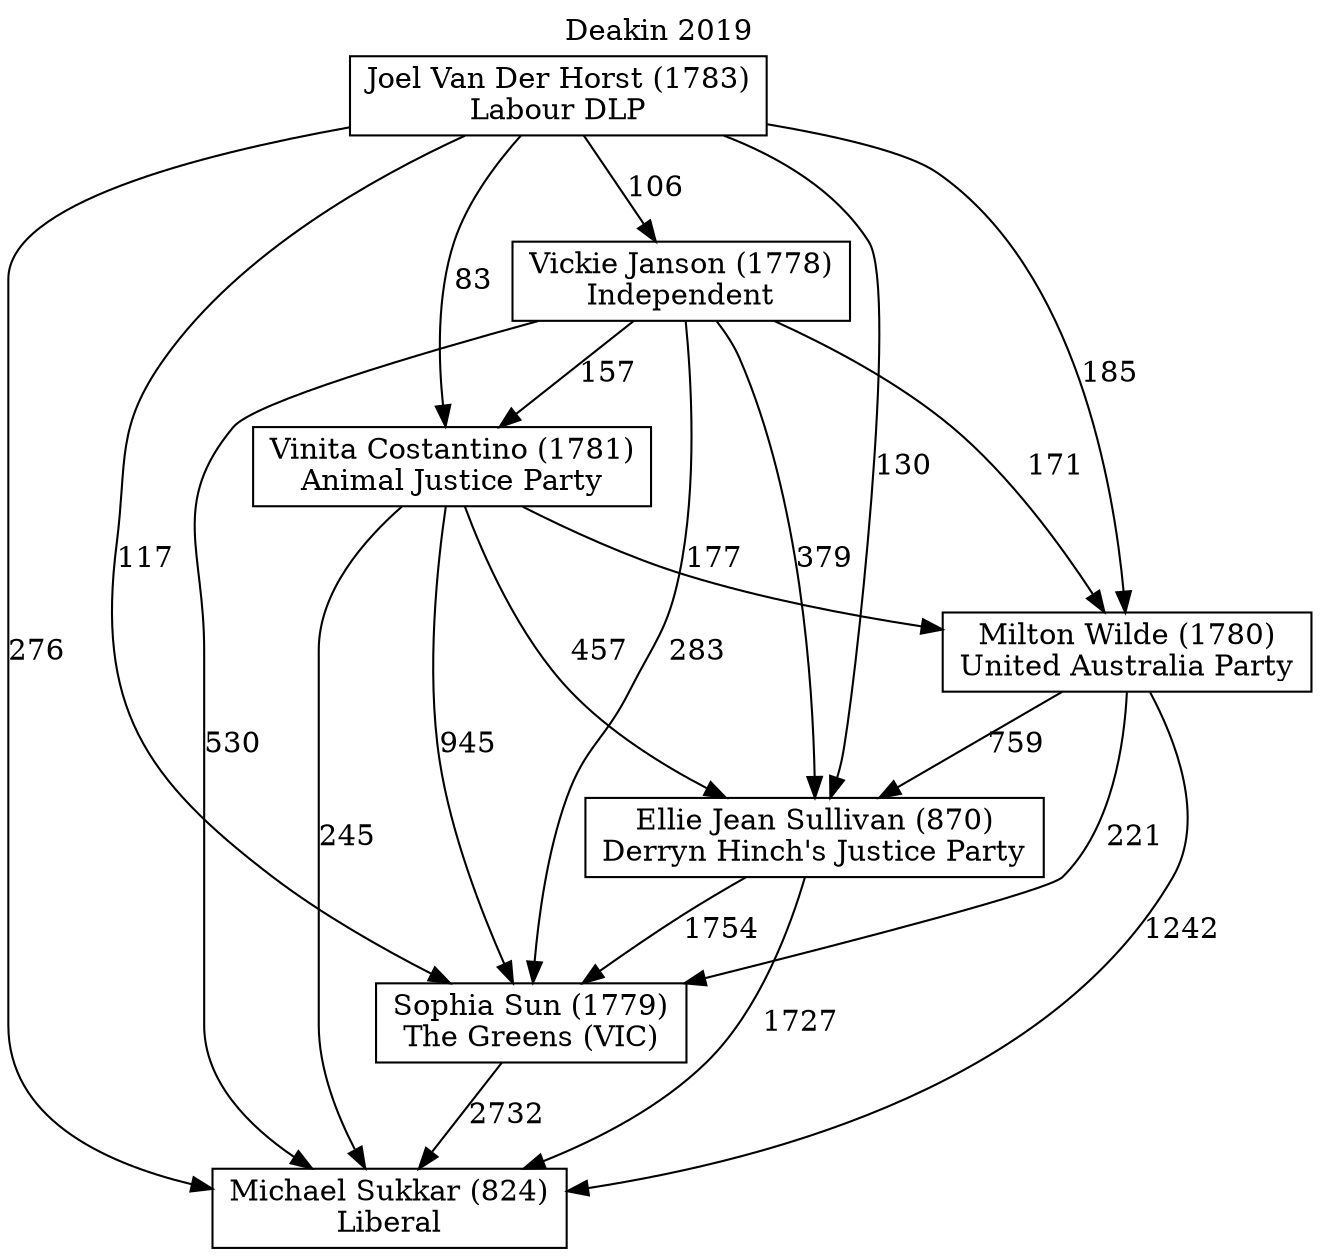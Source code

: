 // House preference flow
digraph "Michael Sukkar (824)_Deakin_2019" {
	graph [label="Deakin 2019" labelloc=t mclimit=10]
	node [shape=box]
	"Michael Sukkar (824)" [label="Michael Sukkar (824)
Liberal"]
	"Sophia Sun (1779)" [label="Sophia Sun (1779)
The Greens (VIC)"]
	"Ellie Jean Sullivan (870)" [label="Ellie Jean Sullivan (870)
Derryn Hinch's Justice Party"]
	"Milton Wilde (1780)" [label="Milton Wilde (1780)
United Australia Party"]
	"Vinita Costantino (1781)" [label="Vinita Costantino (1781)
Animal Justice Party"]
	"Vickie Janson (1778)" [label="Vickie Janson (1778)
Independent"]
	"Joel Van Der Horst (1783)" [label="Joel Van Der Horst (1783)
Labour DLP"]
	"Sophia Sun (1779)" -> "Michael Sukkar (824)" [label=2732]
	"Ellie Jean Sullivan (870)" -> "Sophia Sun (1779)" [label=1754]
	"Milton Wilde (1780)" -> "Ellie Jean Sullivan (870)" [label=759]
	"Vinita Costantino (1781)" -> "Milton Wilde (1780)" [label=177]
	"Vickie Janson (1778)" -> "Vinita Costantino (1781)" [label=157]
	"Joel Van Der Horst (1783)" -> "Vickie Janson (1778)" [label=106]
	"Ellie Jean Sullivan (870)" -> "Michael Sukkar (824)" [label=1727]
	"Milton Wilde (1780)" -> "Michael Sukkar (824)" [label=1242]
	"Vinita Costantino (1781)" -> "Michael Sukkar (824)" [label=245]
	"Vickie Janson (1778)" -> "Michael Sukkar (824)" [label=530]
	"Joel Van Der Horst (1783)" -> "Michael Sukkar (824)" [label=276]
	"Joel Van Der Horst (1783)" -> "Vinita Costantino (1781)" [label=83]
	"Vickie Janson (1778)" -> "Milton Wilde (1780)" [label=171]
	"Joel Van Der Horst (1783)" -> "Milton Wilde (1780)" [label=185]
	"Vinita Costantino (1781)" -> "Ellie Jean Sullivan (870)" [label=457]
	"Vickie Janson (1778)" -> "Ellie Jean Sullivan (870)" [label=379]
	"Joel Van Der Horst (1783)" -> "Ellie Jean Sullivan (870)" [label=130]
	"Milton Wilde (1780)" -> "Sophia Sun (1779)" [label=221]
	"Vinita Costantino (1781)" -> "Sophia Sun (1779)" [label=945]
	"Vickie Janson (1778)" -> "Sophia Sun (1779)" [label=283]
	"Joel Van Der Horst (1783)" -> "Sophia Sun (1779)" [label=117]
}
